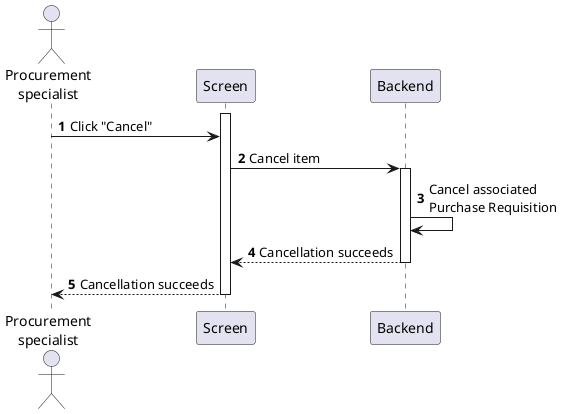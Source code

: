 @startuml purchase-order-cancel
autonumber

actor "Procurement\nspecialist" as a
participant Screen as f
participant Backend as b

activate f
a -> f : Click "Cancel"
f -> b : Cancel item
activate b
b -> b : Cancel associated\nPurchase Requisition
return Cancellation succeeds
f --> a : Cancellation succeeds
deactivate f
@enduml